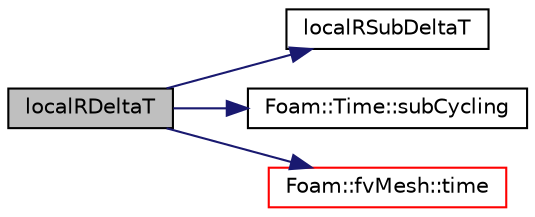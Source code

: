 digraph "localRDeltaT"
{
  bgcolor="transparent";
  edge [fontname="Helvetica",fontsize="10",labelfontname="Helvetica",labelfontsize="10"];
  node [fontname="Helvetica",fontsize="10",shape=record];
  rankdir="LR";
  Node1 [label="localRDeltaT",height=0.2,width=0.4,color="black", fillcolor="grey75", style="filled", fontcolor="black"];
  Node1 -> Node2 [color="midnightblue",fontsize="10",style="solid",fontname="Helvetica"];
  Node2 [label="localRSubDeltaT",height=0.2,width=0.4,color="black",URL="$a01401.html#a904ea32095c6a60ad45ebe1025b42861",tooltip="Calculate and return the reciprocal of the local sub-cycling. "];
  Node1 -> Node3 [color="midnightblue",fontsize="10",style="solid",fontname="Helvetica"];
  Node3 [label="Foam::Time::subCycling",height=0.2,width=0.4,color="black",URL="$a02683.html#a1de32017cd9cd3ea278b5debe9804376",tooltip="Return true if time currently being sub-cycled, otherwise false. "];
  Node1 -> Node4 [color="midnightblue",fontsize="10",style="solid",fontname="Helvetica"];
  Node4 [label="Foam::fvMesh::time",height=0.2,width=0.4,color="red",URL="$a00889.html#a48fcf6de2789aff6b430b5fc1a05693f",tooltip="Return the top-level database. "];
}

